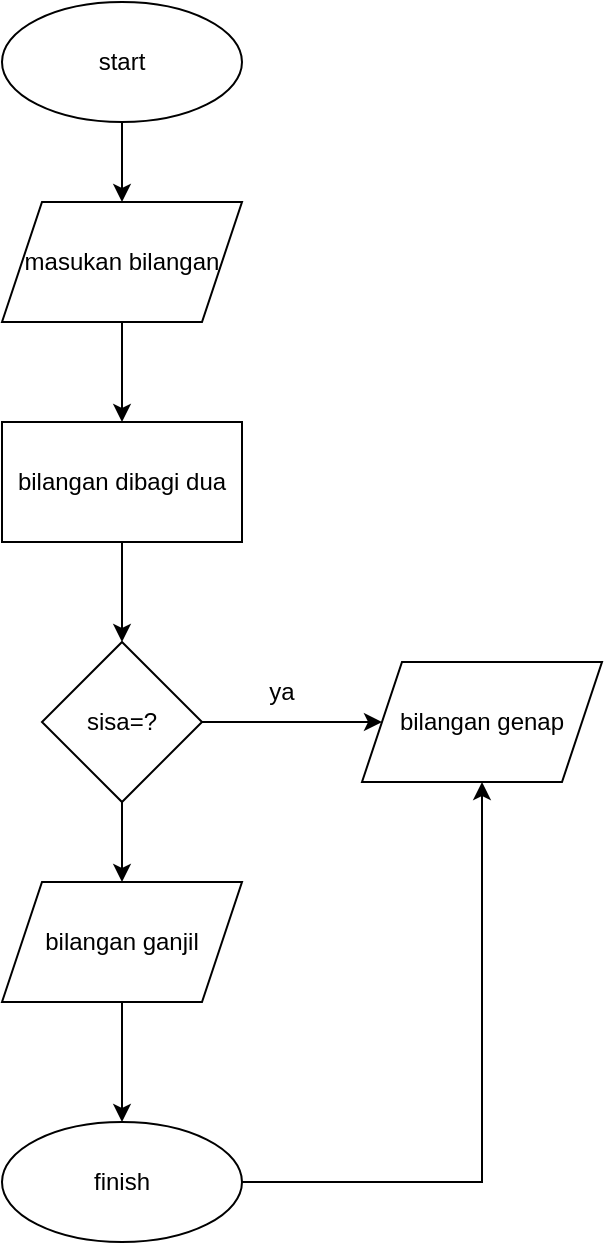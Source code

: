 <mxfile version="22.0.8" type="github">
  <diagram id="C5RBs43oDa-KdzZeNtuy" name="Page-1">
    <mxGraphModel dx="926" dy="503" grid="1" gridSize="10" guides="1" tooltips="1" connect="1" arrows="1" fold="1" page="1" pageScale="1" pageWidth="827" pageHeight="1169" math="0" shadow="0">
      <root>
        <mxCell id="WIyWlLk6GJQsqaUBKTNV-0" />
        <mxCell id="WIyWlLk6GJQsqaUBKTNV-1" parent="WIyWlLk6GJQsqaUBKTNV-0" />
        <mxCell id="0ndzqGbq17uyA08oKYOi-4" style="edgeStyle=orthogonalEdgeStyle;rounded=0;orthogonalLoop=1;jettySize=auto;html=1;" edge="1" parent="WIyWlLk6GJQsqaUBKTNV-1" source="0ndzqGbq17uyA08oKYOi-0">
          <mxGeometry relative="1" as="geometry">
            <mxPoint x="440" y="140" as="targetPoint" />
          </mxGeometry>
        </mxCell>
        <mxCell id="0ndzqGbq17uyA08oKYOi-0" value="start" style="ellipse;whiteSpace=wrap;html=1;" vertex="1" parent="WIyWlLk6GJQsqaUBKTNV-1">
          <mxGeometry x="380" y="40" width="120" height="60" as="geometry" />
        </mxCell>
        <mxCell id="0ndzqGbq17uyA08oKYOi-7" style="edgeStyle=orthogonalEdgeStyle;rounded=0;orthogonalLoop=1;jettySize=auto;html=1;entryX=0.5;entryY=0;entryDx=0;entryDy=0;" edge="1" parent="WIyWlLk6GJQsqaUBKTNV-1" source="0ndzqGbq17uyA08oKYOi-2" target="0ndzqGbq17uyA08oKYOi-5">
          <mxGeometry relative="1" as="geometry" />
        </mxCell>
        <mxCell id="0ndzqGbq17uyA08oKYOi-2" value="masukan bilangan" style="shape=parallelogram;perimeter=parallelogramPerimeter;whiteSpace=wrap;html=1;fixedSize=1;" vertex="1" parent="WIyWlLk6GJQsqaUBKTNV-1">
          <mxGeometry x="380" y="140" width="120" height="60" as="geometry" />
        </mxCell>
        <mxCell id="0ndzqGbq17uyA08oKYOi-8" style="edgeStyle=orthogonalEdgeStyle;rounded=0;orthogonalLoop=1;jettySize=auto;html=1;" edge="1" parent="WIyWlLk6GJQsqaUBKTNV-1" source="0ndzqGbq17uyA08oKYOi-5" target="0ndzqGbq17uyA08oKYOi-9">
          <mxGeometry relative="1" as="geometry">
            <mxPoint x="440" y="370" as="targetPoint" />
          </mxGeometry>
        </mxCell>
        <mxCell id="0ndzqGbq17uyA08oKYOi-5" value="bilangan dibagi dua" style="rounded=0;whiteSpace=wrap;html=1;" vertex="1" parent="WIyWlLk6GJQsqaUBKTNV-1">
          <mxGeometry x="380" y="250" width="120" height="60" as="geometry" />
        </mxCell>
        <mxCell id="0ndzqGbq17uyA08oKYOi-10" style="edgeStyle=orthogonalEdgeStyle;rounded=0;orthogonalLoop=1;jettySize=auto;html=1;" edge="1" parent="WIyWlLk6GJQsqaUBKTNV-1" source="0ndzqGbq17uyA08oKYOi-9" target="0ndzqGbq17uyA08oKYOi-11">
          <mxGeometry relative="1" as="geometry">
            <mxPoint x="580" y="400" as="targetPoint" />
          </mxGeometry>
        </mxCell>
        <mxCell id="0ndzqGbq17uyA08oKYOi-13" style="edgeStyle=orthogonalEdgeStyle;rounded=0;orthogonalLoop=1;jettySize=auto;html=1;" edge="1" parent="WIyWlLk6GJQsqaUBKTNV-1" source="0ndzqGbq17uyA08oKYOi-9" target="0ndzqGbq17uyA08oKYOi-14">
          <mxGeometry relative="1" as="geometry">
            <mxPoint x="440" y="490" as="targetPoint" />
          </mxGeometry>
        </mxCell>
        <mxCell id="0ndzqGbq17uyA08oKYOi-9" value="sisa=?" style="rhombus;whiteSpace=wrap;html=1;" vertex="1" parent="WIyWlLk6GJQsqaUBKTNV-1">
          <mxGeometry x="400" y="360" width="80" height="80" as="geometry" />
        </mxCell>
        <mxCell id="0ndzqGbq17uyA08oKYOi-11" value="bilangan genap" style="shape=parallelogram;perimeter=parallelogramPerimeter;whiteSpace=wrap;html=1;fixedSize=1;" vertex="1" parent="WIyWlLk6GJQsqaUBKTNV-1">
          <mxGeometry x="560" y="370" width="120" height="60" as="geometry" />
        </mxCell>
        <mxCell id="0ndzqGbq17uyA08oKYOi-12" value="ya" style="text;strokeColor=none;align=center;fillColor=none;html=1;verticalAlign=middle;whiteSpace=wrap;rounded=0;" vertex="1" parent="WIyWlLk6GJQsqaUBKTNV-1">
          <mxGeometry x="490" y="370" width="60" height="30" as="geometry" />
        </mxCell>
        <mxCell id="0ndzqGbq17uyA08oKYOi-16" style="edgeStyle=orthogonalEdgeStyle;rounded=0;orthogonalLoop=1;jettySize=auto;html=1;" edge="1" parent="WIyWlLk6GJQsqaUBKTNV-1" source="0ndzqGbq17uyA08oKYOi-14" target="0ndzqGbq17uyA08oKYOi-15">
          <mxGeometry relative="1" as="geometry" />
        </mxCell>
        <mxCell id="0ndzqGbq17uyA08oKYOi-14" value="bilangan ganjil" style="shape=parallelogram;perimeter=parallelogramPerimeter;whiteSpace=wrap;html=1;fixedSize=1;" vertex="1" parent="WIyWlLk6GJQsqaUBKTNV-1">
          <mxGeometry x="380" y="480" width="120" height="60" as="geometry" />
        </mxCell>
        <mxCell id="0ndzqGbq17uyA08oKYOi-15" value="finish" style="ellipse;whiteSpace=wrap;html=1;" vertex="1" parent="WIyWlLk6GJQsqaUBKTNV-1">
          <mxGeometry x="380" y="600" width="120" height="60" as="geometry" />
        </mxCell>
        <mxCell id="0ndzqGbq17uyA08oKYOi-19" value="" style="endArrow=classic;html=1;rounded=0;exitX=1;exitY=0.5;exitDx=0;exitDy=0;" edge="1" parent="WIyWlLk6GJQsqaUBKTNV-1" source="0ndzqGbq17uyA08oKYOi-15">
          <mxGeometry width="50" height="50" relative="1" as="geometry">
            <mxPoint x="470" y="630" as="sourcePoint" />
            <mxPoint x="620" y="430" as="targetPoint" />
            <Array as="points">
              <mxPoint x="620" y="630" />
            </Array>
          </mxGeometry>
        </mxCell>
      </root>
    </mxGraphModel>
  </diagram>
</mxfile>
